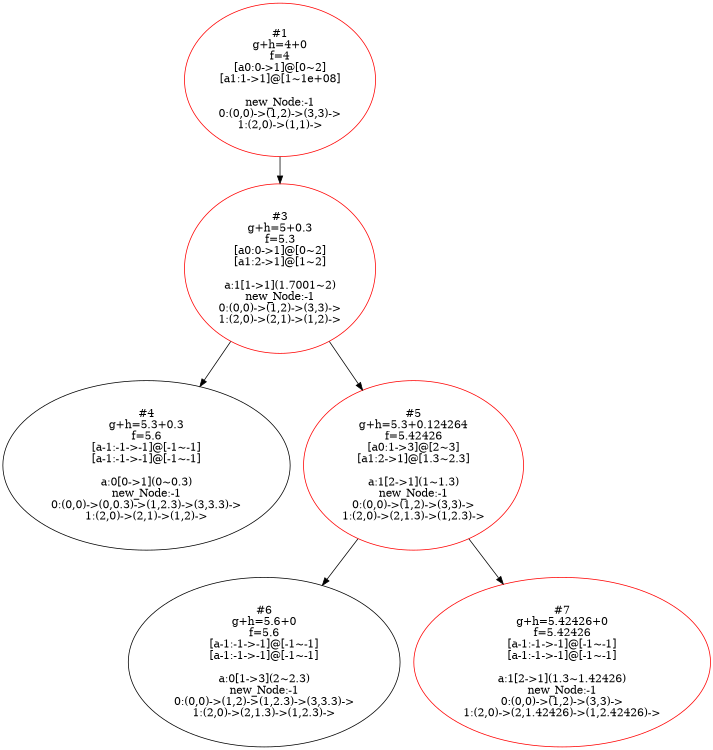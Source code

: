 digraph G {
size = "5,5";
center = true;
1 [label="#1
g+h=4+0
f=4
[a0:0->1]@[0~2]
[a1:1->1]@[1~1e+08]

new_Node:-1
0:(0,0)->(1,2)->(3,3)->
1:(2,0)->(1,1)->
"]
3 [label="#3
g+h=5+0.3
f=5.3
[a0:0->1]@[0~2]
[a1:2->1]@[1~2]

a:1[1->1](1.7001~2)
new_Node:-1
0:(0,0)->(1,2)->(3,3)->
1:(2,0)->(2,1)->(1,2)->
"]
1 -> 3
4 [label="#4
g+h=5.3+0.3
f=5.6
[a-1:-1->-1]@[-1~-1]
[a-1:-1->-1]@[-1~-1]

a:0[0->1](0~0.3)
new_Node:-1
0:(0,0)->(0,0.3)->(1,2.3)->(3,3.3)->
1:(2,0)->(2,1)->(1,2)->
"]
3 -> 4
5 [label="#5
g+h=5.3+0.124264
f=5.42426
[a0:1->3]@[2~3]
[a1:2->1]@[1.3~2.3]

a:1[2->1](1~1.3)
new_Node:-1
0:(0,0)->(1,2)->(3,3)->
1:(2,0)->(2,1.3)->(1,2.3)->
"]
3 -> 5
6 [label="#6
g+h=5.6+0
f=5.6
[a-1:-1->-1]@[-1~-1]
[a-1:-1->-1]@[-1~-1]

a:0[1->3](2~2.3)
new_Node:-1
0:(0,0)->(1,2)->(1,2.3)->(3,3.3)->
1:(2,0)->(2,1.3)->(1,2.3)->
"]
5 -> 6
7 [label="#7
g+h=5.42426+0
f=5.42426
[a-1:-1->-1]@[-1~-1]
[a-1:-1->-1]@[-1~-1]

a:1[2->1](1.3~1.42426)
new_Node:-1
0:(0,0)->(1,2)->(3,3)->
1:(2,0)->(2,1.42426)->(1,2.42426)->
"]
5 -> 7
7 [color=red]
5 [color=red]
3 [color=red]
1 [color=red]
}
